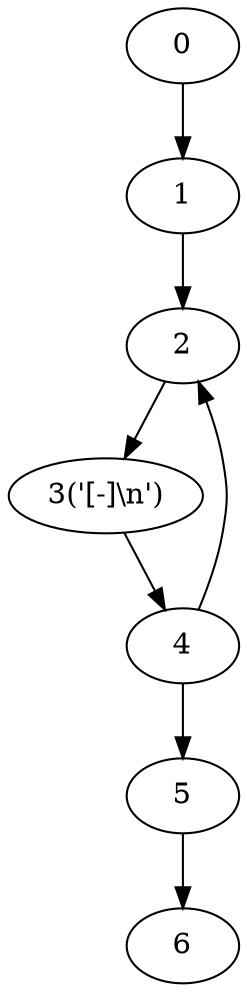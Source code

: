 digraph g {
	0 ;
	1 ;
	2 ;
	3 [label="3('[-]\\n')"];
	4 ;
	5 ;
	6 ;
	0->1;
	1->2;
	4->2;
	2->3;
	3->4;
	4->5;
	5->6;
}
